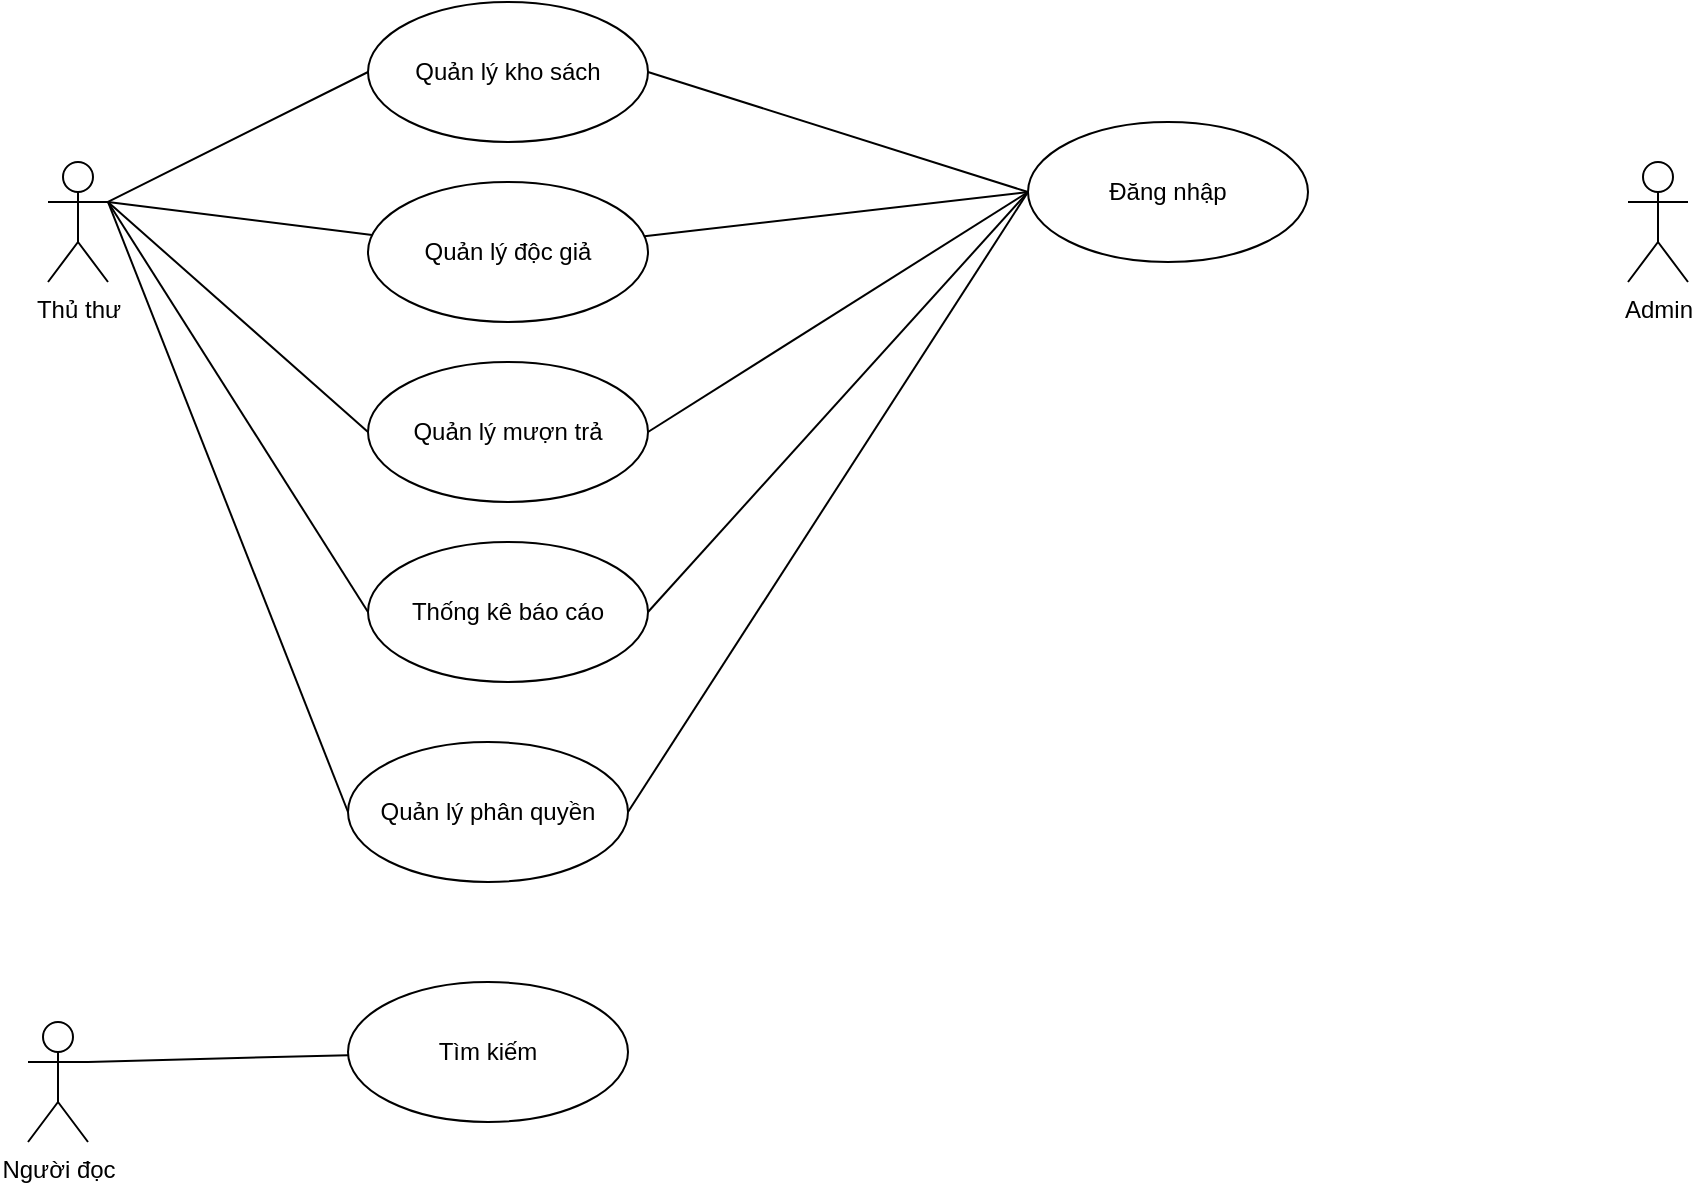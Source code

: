 <mxfile version="24.7.14">
  <diagram name="Page-1" id="j5sgUVIeyLGk6w9QnOcV">
    <mxGraphModel dx="1253" dy="651" grid="1" gridSize="10" guides="1" tooltips="1" connect="1" arrows="1" fold="1" page="1" pageScale="1" pageWidth="1654" pageHeight="2336" math="0" shadow="0">
      <root>
        <mxCell id="0" />
        <mxCell id="1" parent="0" />
        <mxCell id="tATamW5z8YuREtFlP0gz-1" value="Thủ thư" style="shape=umlActor;verticalLabelPosition=bottom;verticalAlign=top;html=1;" vertex="1" parent="1">
          <mxGeometry x="110" y="120" width="30" height="60" as="geometry" />
        </mxCell>
        <mxCell id="tATamW5z8YuREtFlP0gz-2" value="Người đọc" style="shape=umlActor;verticalLabelPosition=bottom;verticalAlign=top;html=1;" vertex="1" parent="1">
          <mxGeometry x="100" y="550" width="30" height="60" as="geometry" />
        </mxCell>
        <mxCell id="tATamW5z8YuREtFlP0gz-3" value="Admin" style="shape=umlActor;verticalLabelPosition=bottom;verticalAlign=top;html=1;" vertex="1" parent="1">
          <mxGeometry x="900" y="120" width="30" height="60" as="geometry" />
        </mxCell>
        <mxCell id="tATamW5z8YuREtFlP0gz-23" style="rounded=0;orthogonalLoop=1;jettySize=auto;html=1;entryX=0;entryY=0.5;entryDx=0;entryDy=0;endArrow=none;endFill=0;exitX=1;exitY=0.5;exitDx=0;exitDy=0;" edge="1" parent="1" source="tATamW5z8YuREtFlP0gz-4" target="tATamW5z8YuREtFlP0gz-11">
          <mxGeometry relative="1" as="geometry">
            <mxPoint x="570" y="130" as="targetPoint" />
          </mxGeometry>
        </mxCell>
        <mxCell id="tATamW5z8YuREtFlP0gz-4" value="Quản lý kho sách" style="ellipse;whiteSpace=wrap;html=1;" vertex="1" parent="1">
          <mxGeometry x="270" y="40" width="140" height="70" as="geometry" />
        </mxCell>
        <mxCell id="tATamW5z8YuREtFlP0gz-24" style="rounded=0;orthogonalLoop=1;jettySize=auto;html=1;entryX=0;entryY=0.5;entryDx=0;entryDy=0;endArrow=none;endFill=0;" edge="1" parent="1" source="tATamW5z8YuREtFlP0gz-5" target="tATamW5z8YuREtFlP0gz-11">
          <mxGeometry relative="1" as="geometry" />
        </mxCell>
        <mxCell id="tATamW5z8YuREtFlP0gz-5" value="Quản lý độc giả" style="ellipse;whiteSpace=wrap;html=1;" vertex="1" parent="1">
          <mxGeometry x="270" y="130" width="140" height="70" as="geometry" />
        </mxCell>
        <mxCell id="tATamW5z8YuREtFlP0gz-25" style="rounded=0;orthogonalLoop=1;jettySize=auto;html=1;entryX=0;entryY=0.5;entryDx=0;entryDy=0;endArrow=none;endFill=0;exitX=1;exitY=0.5;exitDx=0;exitDy=0;" edge="1" parent="1" source="tATamW5z8YuREtFlP0gz-6" target="tATamW5z8YuREtFlP0gz-11">
          <mxGeometry relative="1" as="geometry" />
        </mxCell>
        <mxCell id="tATamW5z8YuREtFlP0gz-6" value="Quản lý mượn trả" style="ellipse;whiteSpace=wrap;html=1;" vertex="1" parent="1">
          <mxGeometry x="270" y="220" width="140" height="70" as="geometry" />
        </mxCell>
        <mxCell id="tATamW5z8YuREtFlP0gz-26" style="rounded=0;orthogonalLoop=1;jettySize=auto;html=1;entryX=0;entryY=0.5;entryDx=0;entryDy=0;endArrow=none;endFill=0;exitX=1;exitY=0.5;exitDx=0;exitDy=0;" edge="1" parent="1" source="tATamW5z8YuREtFlP0gz-7" target="tATamW5z8YuREtFlP0gz-11">
          <mxGeometry relative="1" as="geometry" />
        </mxCell>
        <mxCell id="tATamW5z8YuREtFlP0gz-7" value="Thống kê báo cáo" style="ellipse;whiteSpace=wrap;html=1;" vertex="1" parent="1">
          <mxGeometry x="270" y="310" width="140" height="70" as="geometry" />
        </mxCell>
        <mxCell id="tATamW5z8YuREtFlP0gz-27" style="rounded=0;orthogonalLoop=1;jettySize=auto;html=1;entryX=0;entryY=0.5;entryDx=0;entryDy=0;endArrow=none;endFill=0;exitX=1;exitY=0.5;exitDx=0;exitDy=0;" edge="1" parent="1" source="tATamW5z8YuREtFlP0gz-8" target="tATamW5z8YuREtFlP0gz-11">
          <mxGeometry relative="1" as="geometry" />
        </mxCell>
        <mxCell id="tATamW5z8YuREtFlP0gz-8" value="Quản lý phân quyền" style="ellipse;whiteSpace=wrap;html=1;" vertex="1" parent="1">
          <mxGeometry x="260" y="410" width="140" height="70" as="geometry" />
        </mxCell>
        <mxCell id="tATamW5z8YuREtFlP0gz-9" value="Tìm kiếm" style="ellipse;whiteSpace=wrap;html=1;" vertex="1" parent="1">
          <mxGeometry x="260" y="530" width="140" height="70" as="geometry" />
        </mxCell>
        <mxCell id="tATamW5z8YuREtFlP0gz-11" value="Đăng nhập" style="ellipse;whiteSpace=wrap;html=1;" vertex="1" parent="1">
          <mxGeometry x="600" y="100" width="140" height="70" as="geometry" />
        </mxCell>
        <mxCell id="tATamW5z8YuREtFlP0gz-17" style="rounded=0;orthogonalLoop=1;jettySize=auto;html=1;entryX=1;entryY=0.333;entryDx=0;entryDy=0;entryPerimeter=0;endArrow=none;endFill=0;exitX=0;exitY=0.5;exitDx=0;exitDy=0;" edge="1" parent="1" source="tATamW5z8YuREtFlP0gz-4" target="tATamW5z8YuREtFlP0gz-1">
          <mxGeometry relative="1" as="geometry" />
        </mxCell>
        <mxCell id="tATamW5z8YuREtFlP0gz-18" style="rounded=0;orthogonalLoop=1;jettySize=auto;html=1;entryX=1;entryY=0.333;entryDx=0;entryDy=0;entryPerimeter=0;endArrow=none;endFill=0;" edge="1" parent="1" source="tATamW5z8YuREtFlP0gz-5" target="tATamW5z8YuREtFlP0gz-1">
          <mxGeometry relative="1" as="geometry" />
        </mxCell>
        <mxCell id="tATamW5z8YuREtFlP0gz-19" style="rounded=0;orthogonalLoop=1;jettySize=auto;html=1;entryX=1;entryY=0.333;entryDx=0;entryDy=0;entryPerimeter=0;endArrow=none;endFill=0;exitX=0;exitY=0.5;exitDx=0;exitDy=0;" edge="1" parent="1" source="tATamW5z8YuREtFlP0gz-6" target="tATamW5z8YuREtFlP0gz-1">
          <mxGeometry relative="1" as="geometry" />
        </mxCell>
        <mxCell id="tATamW5z8YuREtFlP0gz-20" style="rounded=0;orthogonalLoop=1;jettySize=auto;html=1;entryX=1;entryY=0.333;entryDx=0;entryDy=0;entryPerimeter=0;endArrow=none;endFill=0;exitX=0;exitY=0.5;exitDx=0;exitDy=0;" edge="1" parent="1" source="tATamW5z8YuREtFlP0gz-7" target="tATamW5z8YuREtFlP0gz-1">
          <mxGeometry relative="1" as="geometry" />
        </mxCell>
        <mxCell id="tATamW5z8YuREtFlP0gz-21" style="rounded=0;orthogonalLoop=1;jettySize=auto;html=1;entryX=1;entryY=0.333;entryDx=0;entryDy=0;entryPerimeter=0;endArrow=none;endFill=0;exitX=0;exitY=0.5;exitDx=0;exitDy=0;" edge="1" parent="1" source="tATamW5z8YuREtFlP0gz-8" target="tATamW5z8YuREtFlP0gz-1">
          <mxGeometry relative="1" as="geometry" />
        </mxCell>
        <mxCell id="tATamW5z8YuREtFlP0gz-22" style="rounded=0;orthogonalLoop=1;jettySize=auto;html=1;entryX=1;entryY=0.333;entryDx=0;entryDy=0;entryPerimeter=0;endArrow=none;endFill=0;" edge="1" parent="1" source="tATamW5z8YuREtFlP0gz-9" target="tATamW5z8YuREtFlP0gz-2">
          <mxGeometry relative="1" as="geometry" />
        </mxCell>
      </root>
    </mxGraphModel>
  </diagram>
</mxfile>
